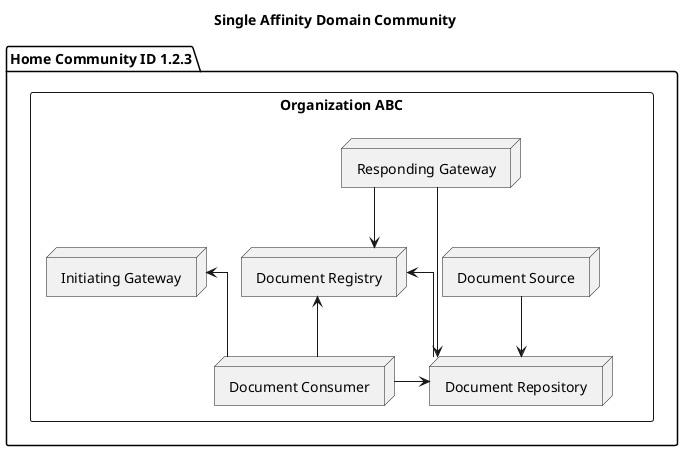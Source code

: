 @startuml single_affinity_domain_community
title "Single Affinity Domain Community"
skinparam linetype ortho
package "Home Community ID 1.2.3" as community {
    rectangle "Organization ABC" as org {
        together {
            node ig1 as "Initiating Gateway"
            node rg1 as "Responding Gateway"
        }
        node registry as "Document Registry"
        node repo as "Document Repository"
        node dc as "Document Consumer"
        node ds as "Document Source"
    }
}
dc -u-> ig1
rg1 -d-> registry
rg1 -d-> repo
dc -u-> registry
dc -r-> repo
ds --> repo
repo -u-> registry

@enduml
